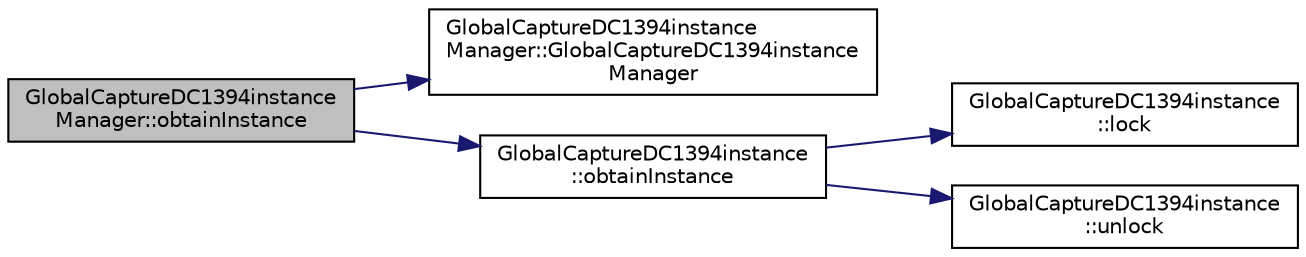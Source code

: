 digraph "GlobalCaptureDC1394instanceManager::obtainInstance"
{
 // INTERACTIVE_SVG=YES
  edge [fontname="Helvetica",fontsize="10",labelfontname="Helvetica",labelfontsize="10"];
  node [fontname="Helvetica",fontsize="10",shape=record];
  rankdir="LR";
  Node1 [label="GlobalCaptureDC1394instance\lManager::obtainInstance",height=0.2,width=0.4,color="black", fillcolor="grey75", style="filled", fontcolor="black"];
  Node1 -> Node2 [color="midnightblue",fontsize="10",style="solid",fontname="Helvetica"];
  Node2 [label="GlobalCaptureDC1394instance\lManager::GlobalCaptureDC1394instance\lManager",height=0.2,width=0.4,color="black", fillcolor="white", style="filled",URL="$da/dce/class_global_capture_d_c1394instance_manager.html#a9bce0a1610960eec41c043a976eff2e5"];
  Node1 -> Node3 [color="midnightblue",fontsize="10",style="solid",fontname="Helvetica"];
  Node3 [label="GlobalCaptureDC1394instance\l::obtainInstance",height=0.2,width=0.4,color="black", fillcolor="white", style="filled",URL="$d3/d74/class_global_capture_d_c1394instance.html#afef7b7e041c0883a03b3e16fb2f8df4f"];
  Node3 -> Node4 [color="midnightblue",fontsize="10",style="solid",fontname="Helvetica"];
  Node4 [label="GlobalCaptureDC1394instance\l::lock",height=0.2,width=0.4,color="black", fillcolor="white", style="filled",URL="$d3/d74/class_global_capture_d_c1394instance.html#a28fcf7a0cae61356cdf66c9c515b9d2e"];
  Node3 -> Node5 [color="midnightblue",fontsize="10",style="solid",fontname="Helvetica"];
  Node5 [label="GlobalCaptureDC1394instance\l::unlock",height=0.2,width=0.4,color="black", fillcolor="white", style="filled",URL="$d3/d74/class_global_capture_d_c1394instance.html#a7c1c01c25c441122c793e04dd9c2bc21"];
}
